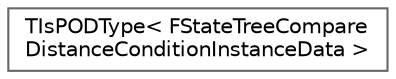 digraph "Graphical Class Hierarchy"
{
 // INTERACTIVE_SVG=YES
 // LATEX_PDF_SIZE
  bgcolor="transparent";
  edge [fontname=Helvetica,fontsize=10,labelfontname=Helvetica,labelfontsize=10];
  node [fontname=Helvetica,fontsize=10,shape=box,height=0.2,width=0.4];
  rankdir="LR";
  Node0 [id="Node000000",label="TIsPODType\< FStateTreeCompare\lDistanceConditionInstanceData \>",height=0.2,width=0.4,color="grey40", fillcolor="white", style="filled",URL="$dd/d01/structTIsPODType_3_01FStateTreeCompareDistanceConditionInstanceData_01_4.html",tooltip=" "];
}
